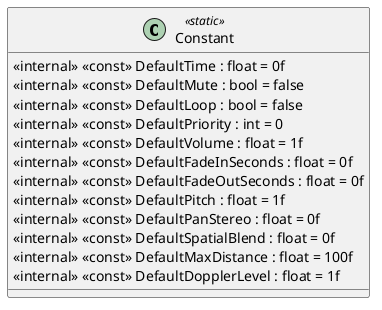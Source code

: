 @startuml
class Constant <<static>> {
    <<internal>> <<const>> DefaultTime : float = 0f
    <<internal>> <<const>> DefaultMute : bool = false
    <<internal>> <<const>> DefaultLoop : bool = false
    <<internal>> <<const>> DefaultPriority : int = 0
    <<internal>> <<const>> DefaultVolume : float = 1f
    <<internal>> <<const>> DefaultFadeInSeconds : float = 0f
    <<internal>> <<const>> DefaultFadeOutSeconds : float = 0f
    <<internal>> <<const>> DefaultPitch : float = 1f
    <<internal>> <<const>> DefaultPanStereo : float = 0f
    <<internal>> <<const>> DefaultSpatialBlend : float = 0f
    <<internal>> <<const>> DefaultMaxDistance : float = 100f
    <<internal>> <<const>> DefaultDopplerLevel : float = 1f
}
@enduml

